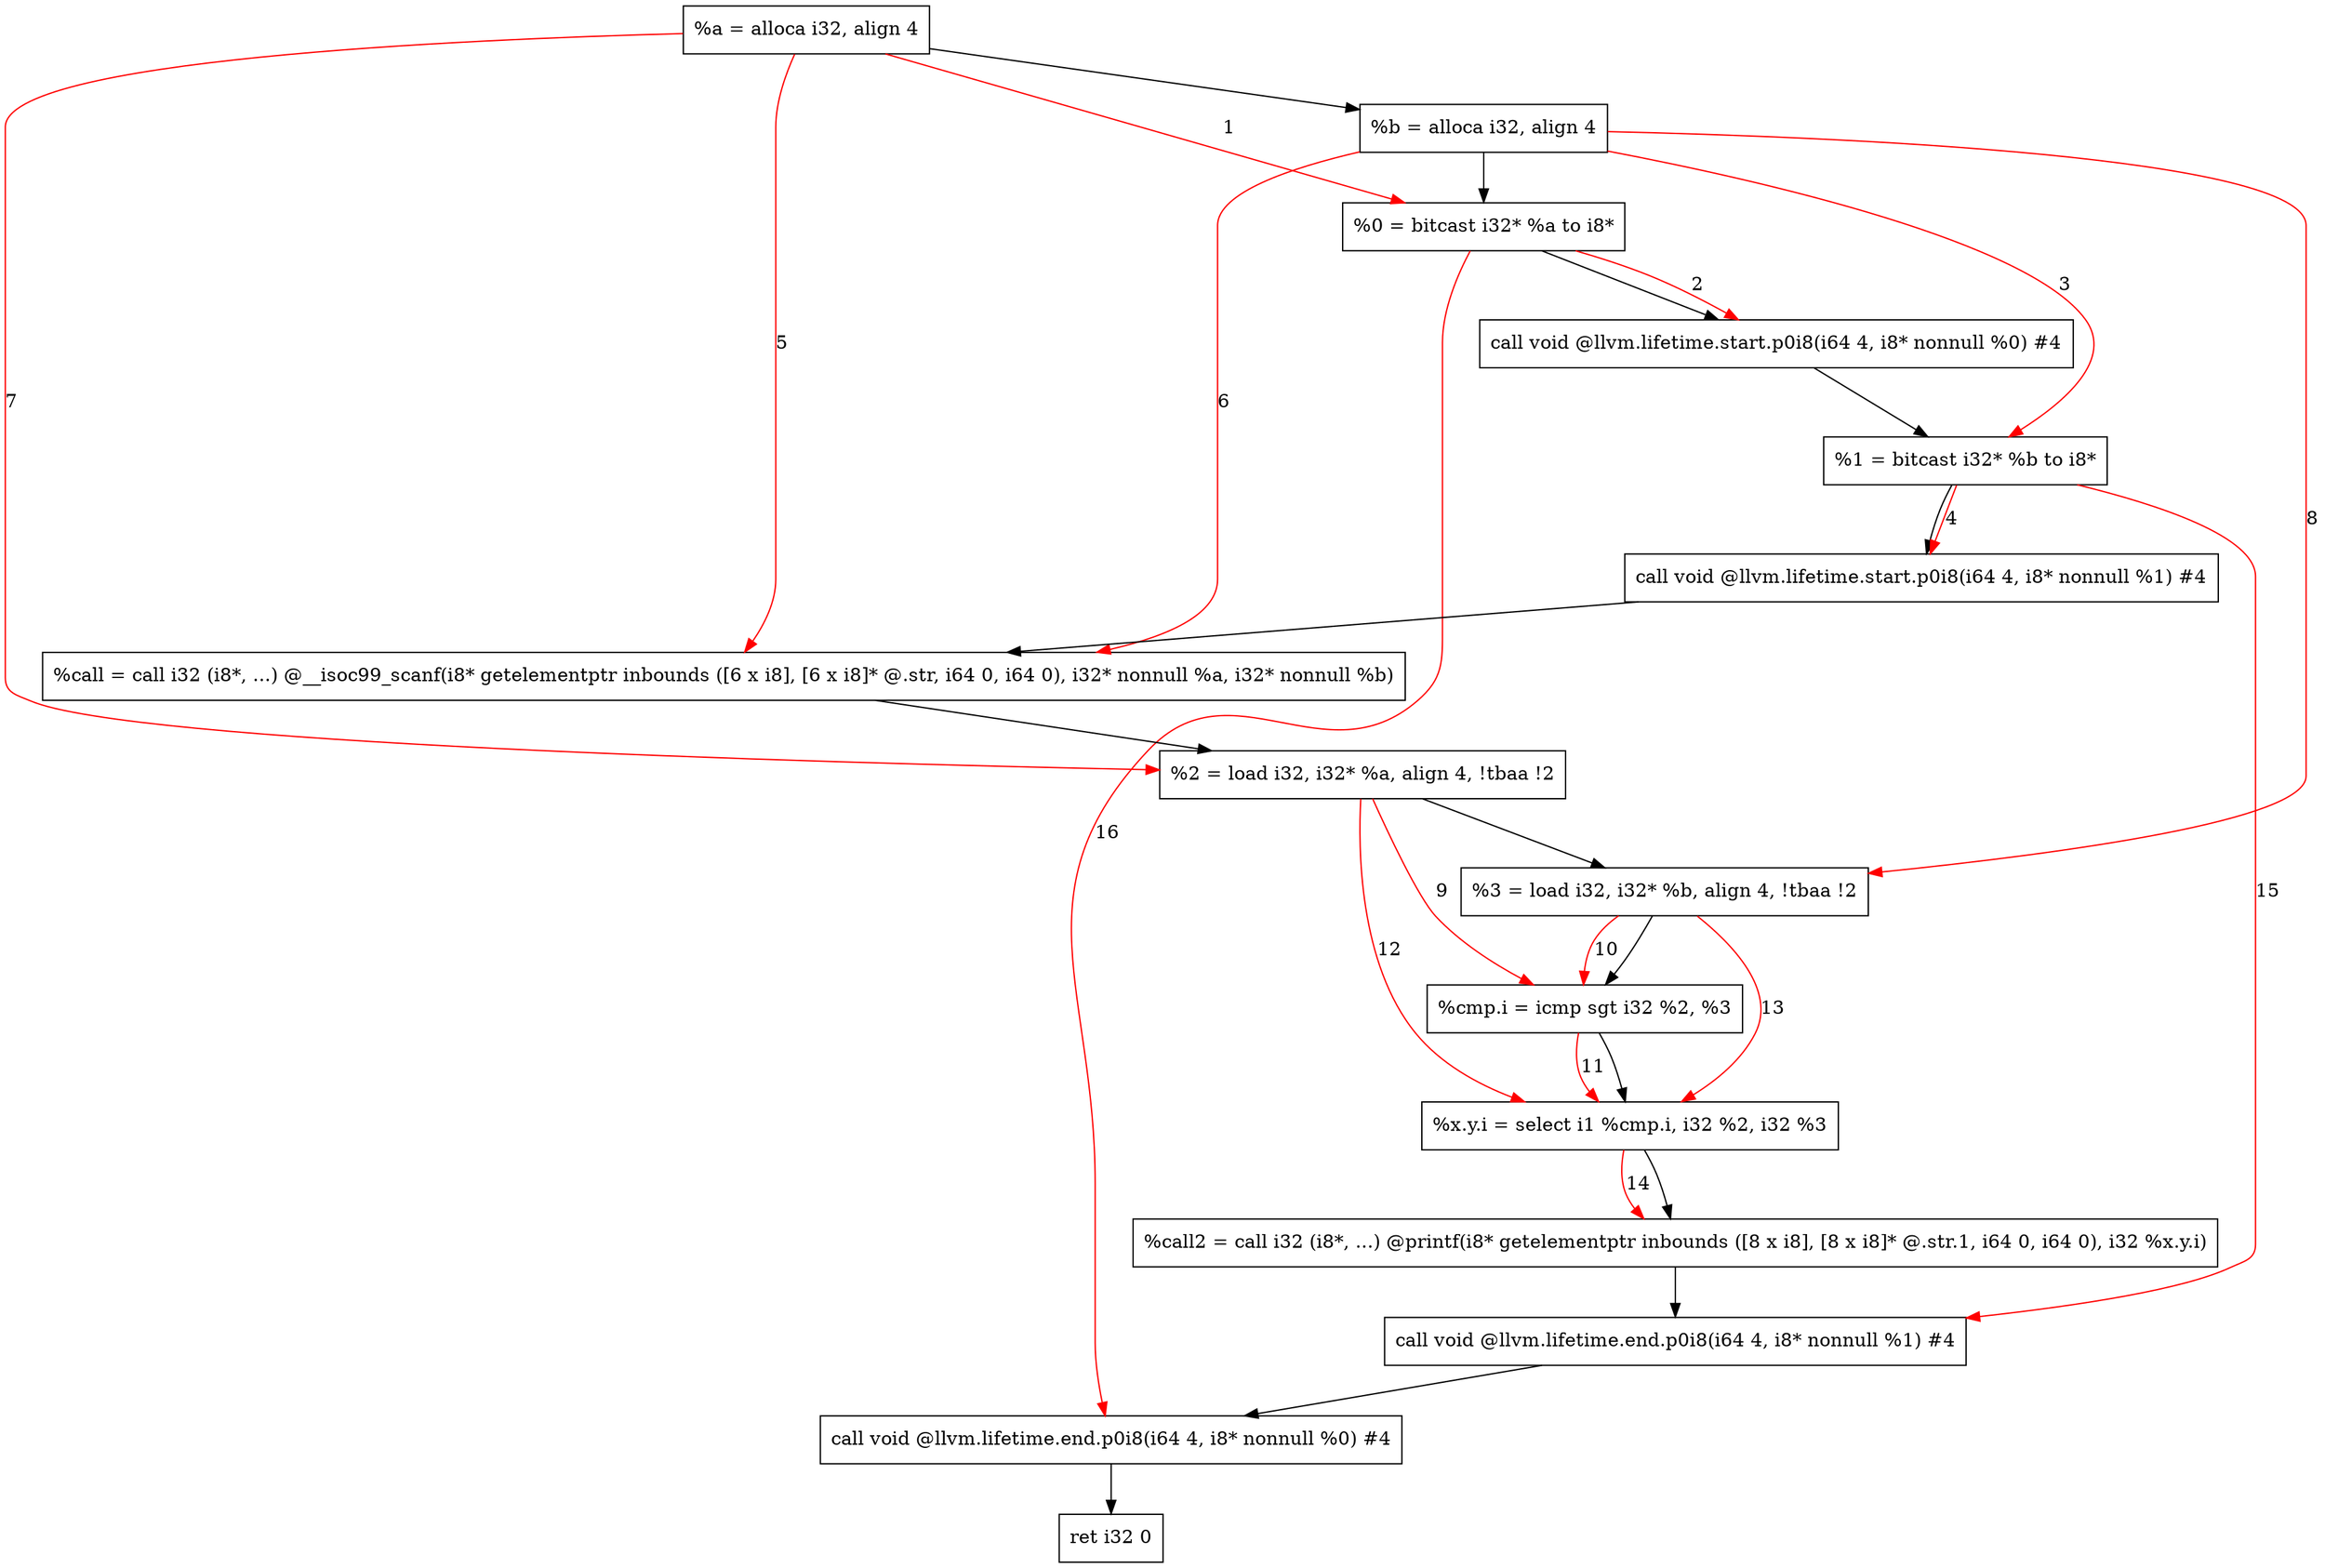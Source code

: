 digraph "CDFG for'main' function" {
	Node0x5573b4e42da8[shape=record, label="  %a = alloca i32, align 4"]
	Node0x5573b4e43438[shape=record, label="  %b = alloca i32, align 4"]
	Node0x5573b4e434b8[shape=record, label="  %0 = bitcast i32* %a to i8*"]
	Node0x5573b4e436f8[shape=record, label="  call void @llvm.lifetime.start.p0i8(i64 4, i8* nonnull %0) #4"]
	Node0x5573b4e437b8[shape=record, label="  %1 = bitcast i32* %b to i8*"]
	Node0x5573b4e43868[shape=record, label="  call void @llvm.lifetime.start.p0i8(i64 4, i8* nonnull %1) #4"]
	Node0x5573b4e43ce0[shape=record, label="  %call = call i32 (i8*, ...) @__isoc99_scanf(i8* getelementptr inbounds ([6 x i8], [6 x i8]* @.str, i64 0, i64 0), i32* nonnull %a, i32* nonnull %b)"]
	Node0x5573b4e43d98[shape=record, label="  %2 = load i32, i32* %a, align 4, !tbaa !2"]
	Node0x5573b4e44cb8[shape=record, label="  %3 = load i32, i32* %b, align 4, !tbaa !2"]
	Node0x5573b4e45340[shape=record, label="  %cmp.i = icmp sgt i32 %2, %3"]
	Node0x5573b4e453c8[shape=record, label="  %x.y.i = select i1 %cmp.i, i32 %2, i32 %3"]
	Node0x5573b4e45638[shape=record, label="  %call2 = call i32 (i8*, ...) @printf(i8* getelementptr inbounds ([8 x i8], [8 x i8]* @.str.1, i64 0, i64 0), i32 %x.y.i)"]
	Node0x5573b4e45808[shape=record, label="  call void @llvm.lifetime.end.p0i8(i64 4, i8* nonnull %1) #4"]
	Node0x5573b4e45918[shape=record, label="  call void @llvm.lifetime.end.p0i8(i64 4, i8* nonnull %0) #4"]
	Node0x5573b4e459d8[shape=record, label="  ret i32 0"]
	Node0x5573b4e42da8 -> Node0x5573b4e43438
	Node0x5573b4e43438 -> Node0x5573b4e434b8
	Node0x5573b4e434b8 -> Node0x5573b4e436f8
	Node0x5573b4e436f8 -> Node0x5573b4e437b8
	Node0x5573b4e437b8 -> Node0x5573b4e43868
	Node0x5573b4e43868 -> Node0x5573b4e43ce0
	Node0x5573b4e43ce0 -> Node0x5573b4e43d98
	Node0x5573b4e43d98 -> Node0x5573b4e44cb8
	Node0x5573b4e44cb8 -> Node0x5573b4e45340
	Node0x5573b4e45340 -> Node0x5573b4e453c8
	Node0x5573b4e453c8 -> Node0x5573b4e45638
	Node0x5573b4e45638 -> Node0x5573b4e45808
	Node0x5573b4e45808 -> Node0x5573b4e45918
	Node0x5573b4e45918 -> Node0x5573b4e459d8
edge [color=red]
	Node0x5573b4e42da8 -> Node0x5573b4e434b8[label="1"]
	Node0x5573b4e434b8 -> Node0x5573b4e436f8[label="2"]
	Node0x5573b4e43438 -> Node0x5573b4e437b8[label="3"]
	Node0x5573b4e437b8 -> Node0x5573b4e43868[label="4"]
	Node0x5573b4e42da8 -> Node0x5573b4e43ce0[label="5"]
	Node0x5573b4e43438 -> Node0x5573b4e43ce0[label="6"]
	Node0x5573b4e42da8 -> Node0x5573b4e43d98[label="7"]
	Node0x5573b4e43438 -> Node0x5573b4e44cb8[label="8"]
	Node0x5573b4e43d98 -> Node0x5573b4e45340[label="9"]
	Node0x5573b4e44cb8 -> Node0x5573b4e45340[label="10"]
	Node0x5573b4e45340 -> Node0x5573b4e453c8[label="11"]
	Node0x5573b4e43d98 -> Node0x5573b4e453c8[label="12"]
	Node0x5573b4e44cb8 -> Node0x5573b4e453c8[label="13"]
	Node0x5573b4e453c8 -> Node0x5573b4e45638[label="14"]
	Node0x5573b4e437b8 -> Node0x5573b4e45808[label="15"]
	Node0x5573b4e434b8 -> Node0x5573b4e45918[label="16"]
}
